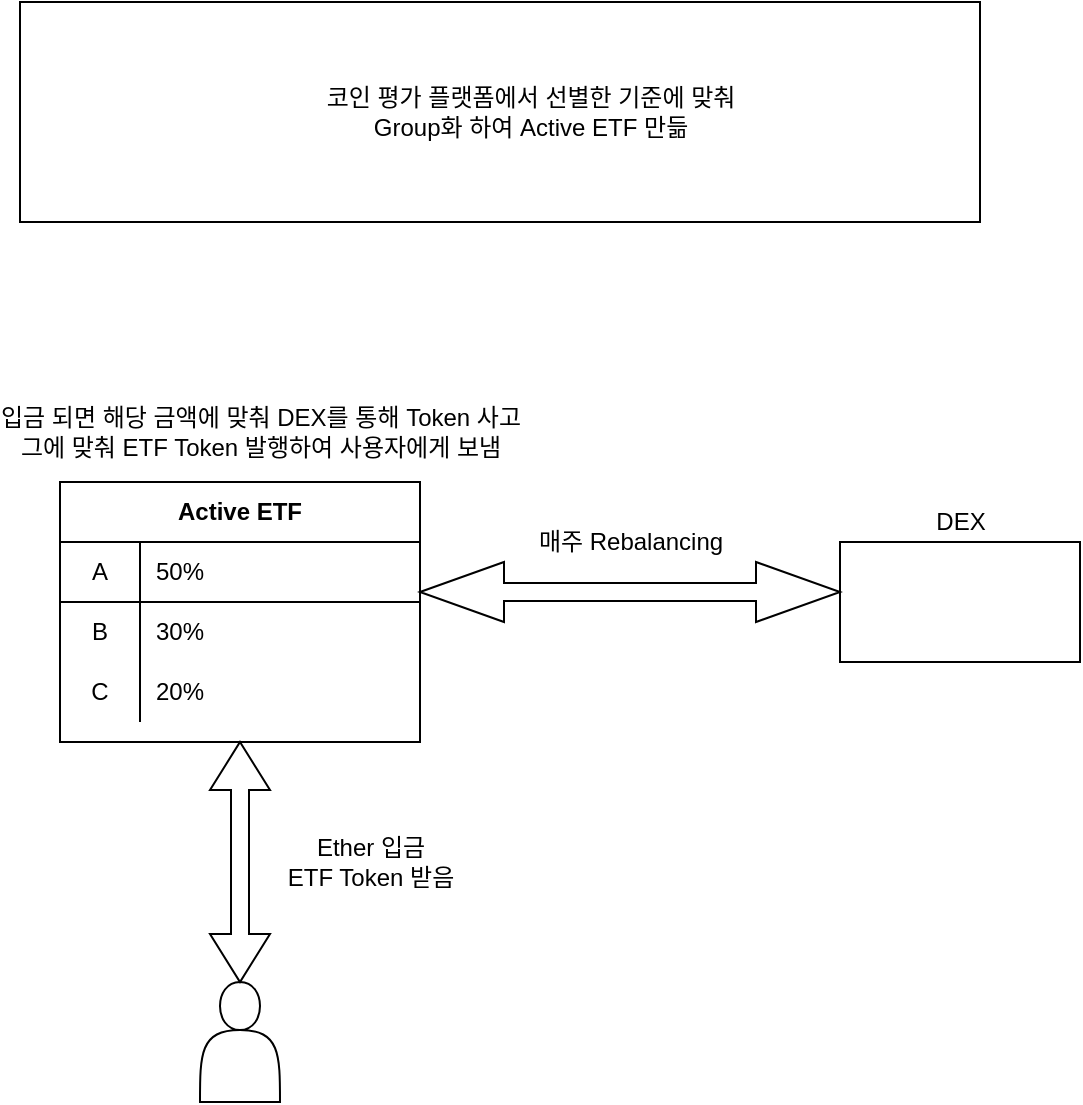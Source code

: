 <mxfile version="14.6.6" type="github">
  <diagram id="owNdIEo9sFAOze3Iyf8S" name="Page-1">
    <mxGraphModel dx="858" dy="826" grid="1" gridSize="10" guides="1" tooltips="1" connect="1" arrows="1" fold="1" page="1" pageScale="1" pageWidth="827" pageHeight="1169" math="0" shadow="0">
      <root>
        <mxCell id="0" />
        <mxCell id="1" parent="0" />
        <mxCell id="xik6Tov1Lk0O5G3umFXC-25" value="" style="verticalLabelPosition=bottom;verticalAlign=top;html=1;shape=mxgraph.basic.rect;fillColor2=none;strokeWidth=1;size=20;indent=5;" vertex="1" parent="1">
          <mxGeometry x="200" y="120" width="480" height="110" as="geometry" />
        </mxCell>
        <mxCell id="xik6Tov1Lk0O5G3umFXC-19" value="" style="group" vertex="1" connectable="0" parent="1">
          <mxGeometry x="220" y="360" width="510" height="310" as="geometry" />
        </mxCell>
        <mxCell id="xik6Tov1Lk0O5G3umFXC-2" value="Active ETF" style="shape=table;html=1;whiteSpace=wrap;startSize=30;container=1;collapsible=0;childLayout=tableLayout;fixedRows=1;rowLines=0;fontStyle=1;align=center;" vertex="1" parent="xik6Tov1Lk0O5G3umFXC-19">
          <mxGeometry width="180" height="130" as="geometry" />
        </mxCell>
        <mxCell id="xik6Tov1Lk0O5G3umFXC-3" value="" style="shape=partialRectangle;html=1;whiteSpace=wrap;collapsible=0;dropTarget=0;pointerEvents=0;fillColor=none;top=0;left=0;bottom=1;right=0;points=[[0,0.5],[1,0.5]];portConstraint=eastwest;" vertex="1" parent="xik6Tov1Lk0O5G3umFXC-2">
          <mxGeometry y="30" width="180" height="30" as="geometry" />
        </mxCell>
        <mxCell id="xik6Tov1Lk0O5G3umFXC-4" value="A" style="shape=partialRectangle;html=1;whiteSpace=wrap;connectable=0;fillColor=none;top=0;left=0;bottom=0;right=0;overflow=hidden;" vertex="1" parent="xik6Tov1Lk0O5G3umFXC-3">
          <mxGeometry width="40" height="30" as="geometry" />
        </mxCell>
        <mxCell id="xik6Tov1Lk0O5G3umFXC-5" value="50%" style="shape=partialRectangle;html=1;whiteSpace=wrap;connectable=0;fillColor=none;top=0;left=0;bottom=0;right=0;align=left;spacingLeft=6;overflow=hidden;" vertex="1" parent="xik6Tov1Lk0O5G3umFXC-3">
          <mxGeometry x="40" width="140" height="30" as="geometry" />
        </mxCell>
        <mxCell id="xik6Tov1Lk0O5G3umFXC-6" value="" style="shape=partialRectangle;html=1;whiteSpace=wrap;collapsible=0;dropTarget=0;pointerEvents=0;fillColor=none;top=0;left=0;bottom=0;right=0;points=[[0,0.5],[1,0.5]];portConstraint=eastwest;" vertex="1" parent="xik6Tov1Lk0O5G3umFXC-2">
          <mxGeometry y="60" width="180" height="30" as="geometry" />
        </mxCell>
        <mxCell id="xik6Tov1Lk0O5G3umFXC-7" value="B" style="shape=partialRectangle;html=1;whiteSpace=wrap;connectable=0;fillColor=none;top=0;left=0;bottom=0;right=0;overflow=hidden;" vertex="1" parent="xik6Tov1Lk0O5G3umFXC-6">
          <mxGeometry width="40" height="30" as="geometry" />
        </mxCell>
        <mxCell id="xik6Tov1Lk0O5G3umFXC-8" value="30%" style="shape=partialRectangle;html=1;whiteSpace=wrap;connectable=0;fillColor=none;top=0;left=0;bottom=0;right=0;align=left;spacingLeft=6;overflow=hidden;" vertex="1" parent="xik6Tov1Lk0O5G3umFXC-6">
          <mxGeometry x="40" width="140" height="30" as="geometry" />
        </mxCell>
        <mxCell id="xik6Tov1Lk0O5G3umFXC-9" value="" style="shape=partialRectangle;html=1;whiteSpace=wrap;collapsible=0;dropTarget=0;pointerEvents=0;fillColor=none;top=0;left=0;bottom=0;right=0;points=[[0,0.5],[1,0.5]];portConstraint=eastwest;" vertex="1" parent="xik6Tov1Lk0O5G3umFXC-2">
          <mxGeometry y="90" width="180" height="30" as="geometry" />
        </mxCell>
        <mxCell id="xik6Tov1Lk0O5G3umFXC-10" value="C" style="shape=partialRectangle;html=1;whiteSpace=wrap;connectable=0;fillColor=none;top=0;left=0;bottom=0;right=0;overflow=hidden;" vertex="1" parent="xik6Tov1Lk0O5G3umFXC-9">
          <mxGeometry width="40" height="30" as="geometry" />
        </mxCell>
        <mxCell id="xik6Tov1Lk0O5G3umFXC-11" value="20%" style="shape=partialRectangle;html=1;whiteSpace=wrap;connectable=0;fillColor=none;top=0;left=0;bottom=0;right=0;align=left;spacingLeft=6;overflow=hidden;" vertex="1" parent="xik6Tov1Lk0O5G3umFXC-9">
          <mxGeometry x="40" width="140" height="30" as="geometry" />
        </mxCell>
        <mxCell id="xik6Tov1Lk0O5G3umFXC-15" value="" style="group" vertex="1" connectable="0" parent="xik6Tov1Lk0O5G3umFXC-19">
          <mxGeometry x="390" y="10" width="120" height="80" as="geometry" />
        </mxCell>
        <mxCell id="xik6Tov1Lk0O5G3umFXC-13" value="" style="verticalLabelPosition=bottom;verticalAlign=top;html=1;shape=mxgraph.basic.rect;fillColor2=none;strokeWidth=1;size=20;indent=5;" vertex="1" parent="xik6Tov1Lk0O5G3umFXC-15">
          <mxGeometry y="20" width="120" height="60" as="geometry" />
        </mxCell>
        <mxCell id="xik6Tov1Lk0O5G3umFXC-14" value="DEX" style="text;html=1;align=center;verticalAlign=middle;resizable=0;points=[];autosize=1;strokeColor=none;" vertex="1" parent="xik6Tov1Lk0O5G3umFXC-15">
          <mxGeometry x="40" width="40" height="20" as="geometry" />
        </mxCell>
        <mxCell id="xik6Tov1Lk0O5G3umFXC-16" value="" style="shape=doubleArrow;whiteSpace=wrap;html=1;" vertex="1" parent="xik6Tov1Lk0O5G3umFXC-19">
          <mxGeometry x="180" y="40" width="210" height="30" as="geometry" />
        </mxCell>
        <mxCell id="xik6Tov1Lk0O5G3umFXC-17" value="" style="shape=actor;whiteSpace=wrap;html=1;" vertex="1" parent="xik6Tov1Lk0O5G3umFXC-19">
          <mxGeometry x="70" y="250" width="40" height="60" as="geometry" />
        </mxCell>
        <mxCell id="xik6Tov1Lk0O5G3umFXC-18" value="" style="shape=doubleArrow;direction=south;whiteSpace=wrap;html=1;" vertex="1" parent="xik6Tov1Lk0O5G3umFXC-19">
          <mxGeometry x="75" y="130" width="30" height="120" as="geometry" />
        </mxCell>
        <mxCell id="xik6Tov1Lk0O5G3umFXC-20" value="Ether 입금&lt;br&gt;ETF Token 받음" style="text;html=1;align=center;verticalAlign=middle;resizable=0;points=[];autosize=1;strokeColor=none;" vertex="1" parent="xik6Tov1Lk0O5G3umFXC-19">
          <mxGeometry x="105" y="175" width="100" height="30" as="geometry" />
        </mxCell>
        <mxCell id="xik6Tov1Lk0O5G3umFXC-21" value="매주 Rebalancing" style="text;html=1;align=center;verticalAlign=middle;resizable=0;points=[];autosize=1;strokeColor=none;" vertex="1" parent="xik6Tov1Lk0O5G3umFXC-19">
          <mxGeometry x="230" y="20" width="110" height="20" as="geometry" />
        </mxCell>
        <mxCell id="xik6Tov1Lk0O5G3umFXC-22" value="입금 되면 해당 금액에 맞춰 DEX를 통해 Token 사고&lt;br&gt;그에 맞춰 ETF Token 발행하여 사용자에게 보냄" style="text;html=1;align=center;verticalAlign=middle;resizable=0;points=[];autosize=1;strokeColor=none;" vertex="1" parent="1">
          <mxGeometry x="190" y="320" width="260" height="30" as="geometry" />
        </mxCell>
        <mxCell id="xik6Tov1Lk0O5G3umFXC-24" value="코인 평가 플랫폼에서 선별한 기준에 맞춰&lt;br&gt;Group화 하여 Active ETF 만듦" style="text;html=1;align=center;verticalAlign=middle;resizable=0;points=[];autosize=1;strokeColor=none;" vertex="1" parent="1">
          <mxGeometry x="350" y="160" width="210" height="30" as="geometry" />
        </mxCell>
      </root>
    </mxGraphModel>
  </diagram>
</mxfile>

